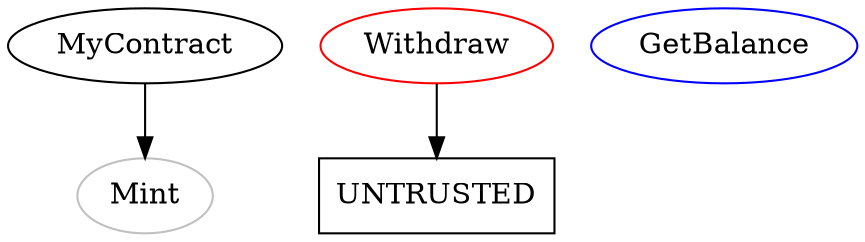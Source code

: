 strict digraph {
  MyContract
  Mint [color=gray]
  Withdraw [color=red]
  UNTRUSTED [shape=rectangle]
  GetBalance [color=blue]
  MyContract -> Mint
  Withdraw -> UNTRUSTED
}

